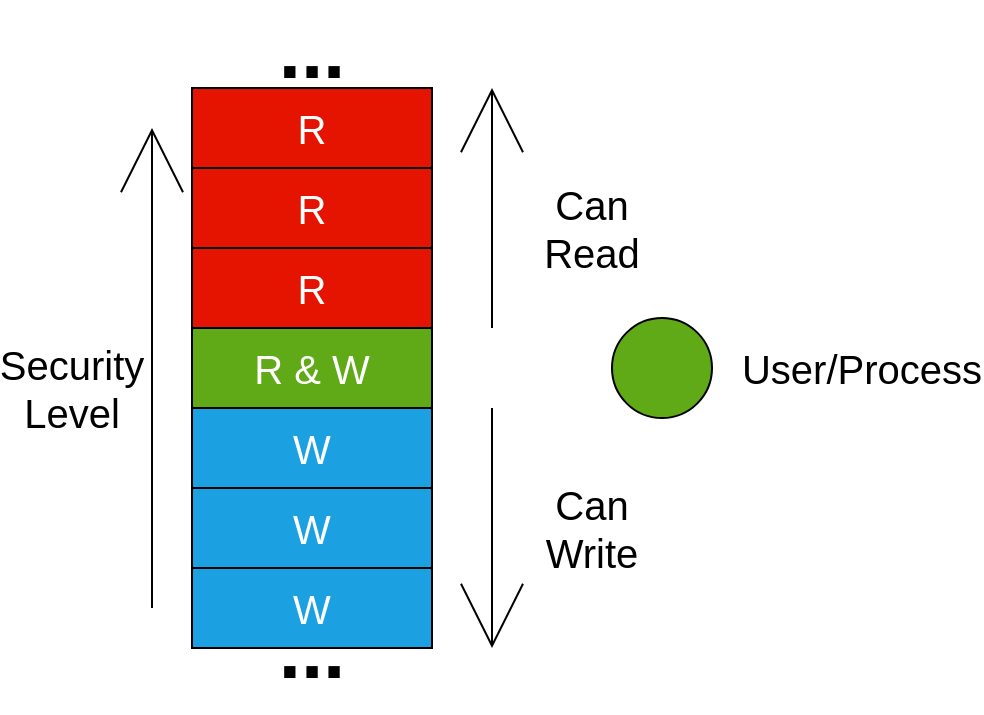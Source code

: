 <mxfile>
    <diagram id="d67qWjIb-X599g4pWSMD" name="Page-1">
        <mxGraphModel dx="304" dy="431" grid="1" gridSize="10" guides="1" tooltips="1" connect="1" arrows="1" fold="1" page="1" pageScale="1" pageWidth="850" pageHeight="1100" math="0" shadow="0">
            <root>
                <mxCell id="0"/>
                <mxCell id="1" parent="0"/>
                <mxCell id="2" value="R &amp;amp; W" style="rounded=0;whiteSpace=wrap;html=1;fillColor=#60a917;fontColor=#ffffff;strokeColor=#000000;fontSize=20;" parent="1" vertex="1">
                    <mxGeometry x="120" y="170" width="120" height="40" as="geometry"/>
                </mxCell>
                <mxCell id="3" value="R" style="rounded=0;whiteSpace=wrap;html=1;fillColor=#e51400;fontColor=#ffffff;strokeColor=#000000;fontSize=20;" parent="1" vertex="1">
                    <mxGeometry x="120" y="130" width="120" height="40" as="geometry"/>
                </mxCell>
                <mxCell id="4" value="R" style="rounded=0;whiteSpace=wrap;html=1;fillColor=#e51400;fontColor=#ffffff;strokeColor=#000000;fontSize=20;" parent="1" vertex="1">
                    <mxGeometry x="120" y="90" width="120" height="40" as="geometry"/>
                </mxCell>
                <mxCell id="5" value="R" style="rounded=0;whiteSpace=wrap;html=1;fillColor=#e51400;fontColor=#ffffff;strokeColor=#000000;fontSize=20;" parent="1" vertex="1">
                    <mxGeometry x="120" y="50" width="120" height="40" as="geometry"/>
                </mxCell>
                <mxCell id="7" value="W" style="rounded=0;whiteSpace=wrap;html=1;fillColor=#1ba1e2;fontColor=#ffffff;strokeColor=#000000;fontSize=20;" parent="1" vertex="1">
                    <mxGeometry x="120" y="290" width="120" height="40" as="geometry"/>
                </mxCell>
                <mxCell id="8" value="W" style="rounded=0;whiteSpace=wrap;html=1;fillColor=#1ba1e2;fontColor=#ffffff;strokeColor=#000000;fontSize=20;" parent="1" vertex="1">
                    <mxGeometry x="120" y="250" width="120" height="40" as="geometry"/>
                </mxCell>
                <mxCell id="9" value="W" style="rounded=0;whiteSpace=wrap;html=1;fillColor=#1ba1e2;fontColor=#ffffff;strokeColor=#000000;fontSize=20;" parent="1" vertex="1">
                    <mxGeometry x="120" y="210" width="120" height="40" as="geometry"/>
                </mxCell>
                <mxCell id="10" value="Security Level" style="text;html=1;strokeColor=none;fillColor=none;align=center;verticalAlign=middle;whiteSpace=wrap;rounded=0;fontSize=20;" parent="1" vertex="1">
                    <mxGeometry x="40" y="190" width="40" height="20" as="geometry"/>
                </mxCell>
                <mxCell id="11" value="" style="endArrow=open;html=1;endFill=0;endSize=30;" parent="1" edge="1">
                    <mxGeometry width="50" height="50" relative="1" as="geometry">
                        <mxPoint x="100" y="310" as="sourcePoint"/>
                        <mxPoint x="100" y="70" as="targetPoint"/>
                    </mxGeometry>
                </mxCell>
                <mxCell id="18" style="edgeStyle=none;html=1;fontSize=40;endArrow=open;endFill=0;endSize=30;" parent="1" edge="1">
                    <mxGeometry relative="1" as="geometry">
                        <mxPoint x="270" y="330" as="targetPoint"/>
                        <mxPoint x="270" y="210" as="sourcePoint"/>
                    </mxGeometry>
                </mxCell>
                <mxCell id="13" value="" style="ellipse;whiteSpace=wrap;html=1;aspect=fixed;fontSize=20;fillColor=#60a917;fontColor=#ffffff;strokeColor=#000000;" parent="1" vertex="1">
                    <mxGeometry x="330" y="165" width="50" height="50" as="geometry"/>
                </mxCell>
                <mxCell id="14" value="..." style="text;html=1;strokeColor=none;fillColor=none;align=center;verticalAlign=middle;whiteSpace=wrap;rounded=0;fontSize=40;fontStyle=1" parent="1" vertex="1">
                    <mxGeometry x="160" y="320" width="40" height="20" as="geometry"/>
                </mxCell>
                <mxCell id="15" value="..." style="text;html=1;strokeColor=none;fillColor=none;align=center;verticalAlign=middle;whiteSpace=wrap;rounded=0;fontSize=40;fontStyle=1" parent="1" vertex="1">
                    <mxGeometry x="160" y="20" width="40" height="20" as="geometry"/>
                </mxCell>
                <mxCell id="19" style="edgeStyle=none;html=1;fontSize=40;endArrow=open;endFill=0;endSize=30;" parent="1" edge="1">
                    <mxGeometry relative="1" as="geometry">
                        <mxPoint x="270" y="50" as="targetPoint"/>
                        <mxPoint x="270" y="170" as="sourcePoint"/>
                    </mxGeometry>
                </mxCell>
                <mxCell id="20" value="Can&lt;br&gt;Read" style="text;html=1;strokeColor=none;fillColor=none;align=center;verticalAlign=middle;whiteSpace=wrap;rounded=0;fontSize=20;" parent="1" vertex="1">
                    <mxGeometry x="300" y="110" width="40" height="20" as="geometry"/>
                </mxCell>
                <mxCell id="21" value="Can&lt;br&gt;Write" style="text;html=1;strokeColor=none;fillColor=none;align=center;verticalAlign=middle;whiteSpace=wrap;rounded=0;fontSize=20;" parent="1" vertex="1">
                    <mxGeometry x="300" y="260" width="40" height="20" as="geometry"/>
                </mxCell>
                <mxCell id="22" value="User/Process" style="text;html=1;strokeColor=none;fillColor=none;align=center;verticalAlign=middle;whiteSpace=wrap;rounded=0;fontSize=20;" parent="1" vertex="1">
                    <mxGeometry x="400" y="180" width="110" height="20" as="geometry"/>
                </mxCell>
            </root>
        </mxGraphModel>
    </diagram>
</mxfile>